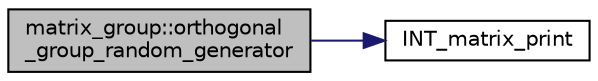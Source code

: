 digraph "matrix_group::orthogonal_group_random_generator"
{
  edge [fontname="Helvetica",fontsize="10",labelfontname="Helvetica",labelfontsize="10"];
  node [fontname="Helvetica",fontsize="10",shape=record];
  rankdir="LR";
  Node2742 [label="matrix_group::orthogonal\l_group_random_generator",height=0.2,width=0.4,color="black", fillcolor="grey75", style="filled", fontcolor="black"];
  Node2742 -> Node2743 [color="midnightblue",fontsize="10",style="solid",fontname="Helvetica"];
  Node2743 [label="INT_matrix_print",height=0.2,width=0.4,color="black", fillcolor="white", style="filled",URL="$d5/db4/io__and__os_8h.html#afd4180a24bef3a2b584668a4eaf607ff"];
}
